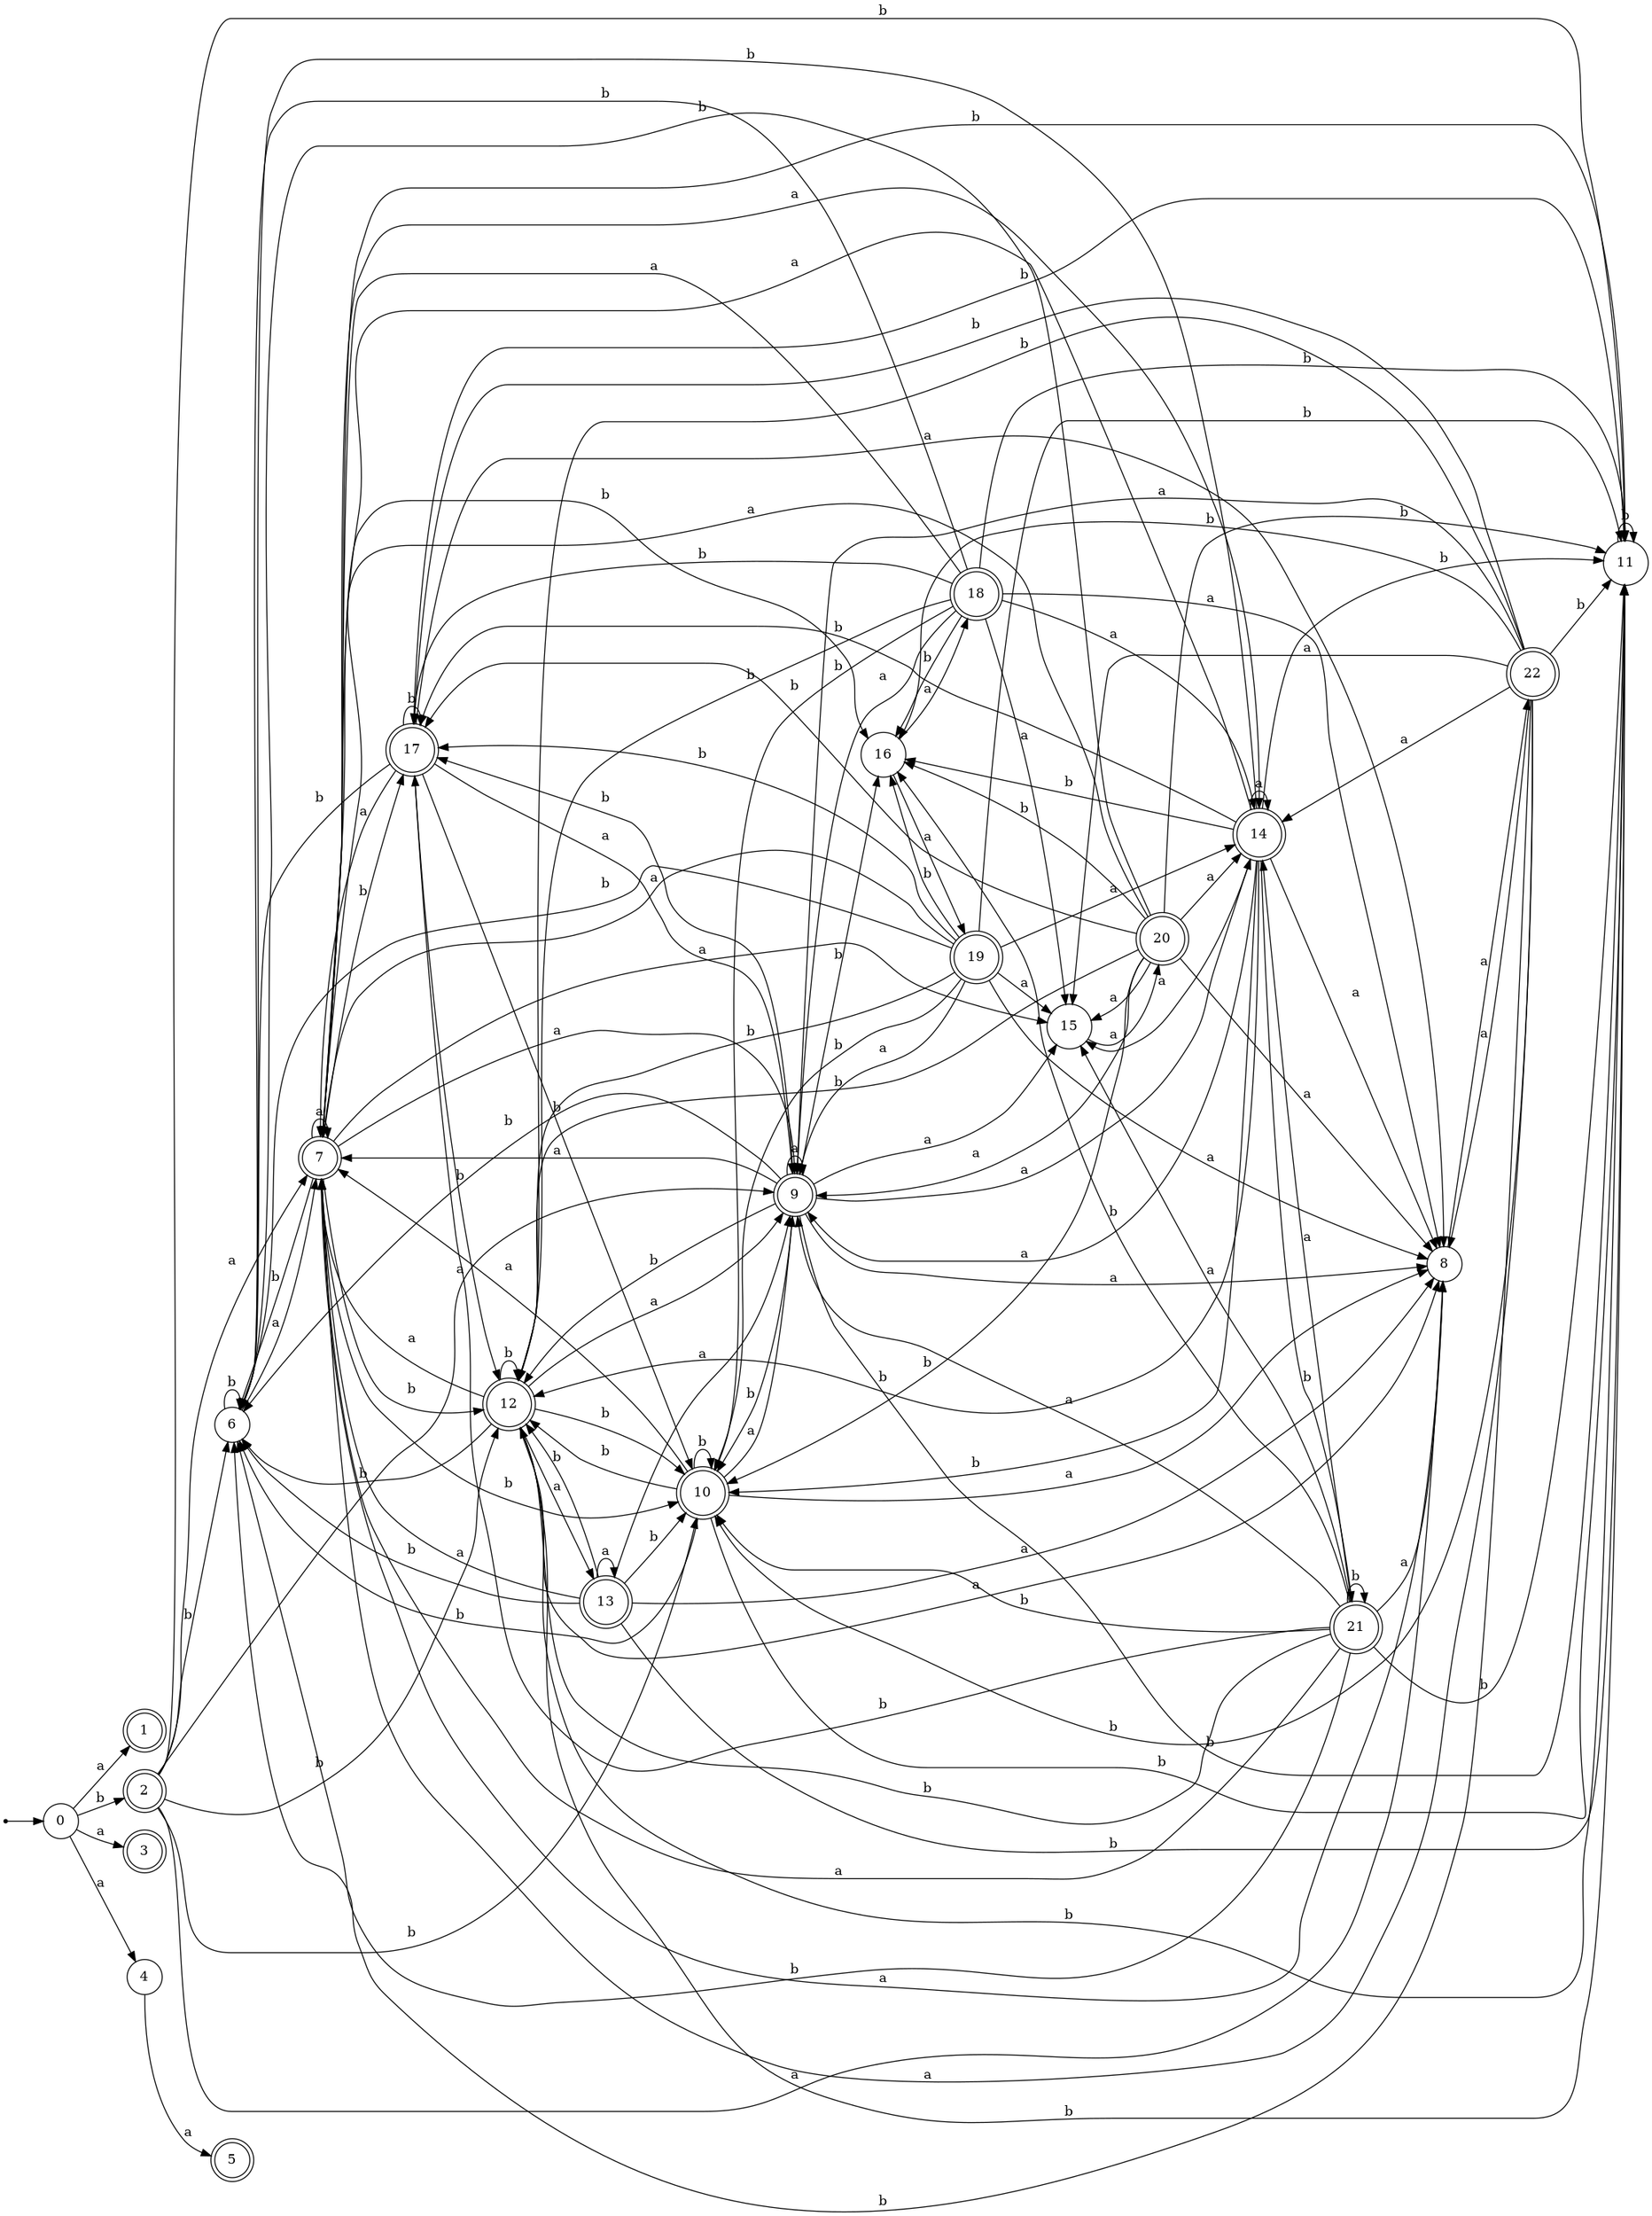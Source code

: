 digraph finite_state_machine {
rankdir=LR;
size="20,20";
node [shape = point]; "dummy0"
node [shape = circle]; "0";
"dummy0" -> "0";
node [shape = doublecircle]; "1";node [shape = doublecircle]; "2";node [shape = doublecircle]; "3";node [shape = circle]; "4";
node [shape = doublecircle]; "5";node [shape = circle]; "6";
node [shape = doublecircle]; "7";node [shape = circle]; "8";
node [shape = doublecircle]; "9";node [shape = doublecircle]; "10";node [shape = circle]; "11";
node [shape = doublecircle]; "12";node [shape = doublecircle]; "13";node [shape = doublecircle]; "14";node [shape = circle]; "15";
node [shape = circle]; "16";
node [shape = doublecircle]; "17";node [shape = doublecircle]; "18";node [shape = doublecircle]; "19";node [shape = doublecircle]; "20";node [shape = doublecircle]; "21";node [shape = doublecircle]; "22";"0" -> "1" [label = "a"];
 "0" -> "3" [label = "a"];
 "0" -> "4" [label = "a"];
 "0" -> "2" [label = "b"];
 "4" -> "5" [label = "a"];
 "2" -> "10" [label = "b"];
 "2" -> "11" [label = "b"];
 "2" -> "12" [label = "b"];
 "2" -> "6" [label = "b"];
 "2" -> "8" [label = "a"];
 "2" -> "9" [label = "a"];
 "2" -> "7" [label = "a"];
 "12" -> "10" [label = "b"];
 "12" -> "11" [label = "b"];
 "12" -> "12" [label = "b"];
 "12" -> "6" [label = "b"];
 "12" -> "8" [label = "a"];
 "12" -> "9" [label = "a"];
 "12" -> "13" [label = "a"];
 "12" -> "7" [label = "a"];
 "13" -> "8" [label = "a"];
 "13" -> "9" [label = "a"];
 "13" -> "13" [label = "a"];
 "13" -> "7" [label = "a"];
 "13" -> "10" [label = "b"];
 "13" -> "11" [label = "b"];
 "13" -> "12" [label = "b"];
 "13" -> "6" [label = "b"];
 "11" -> "11" [label = "b"];
 "11" -> "12" [label = "b"];
 "10" -> "10" [label = "b"];
 "10" -> "11" [label = "b"];
 "10" -> "12" [label = "b"];
 "10" -> "6" [label = "b"];
 "10" -> "8" [label = "a"];
 "10" -> "9" [label = "a"];
 "10" -> "7" [label = "a"];
 "9" -> "7" [label = "a"];
 "9" -> "8" [label = "a"];
 "9" -> "9" [label = "a"];
 "9" -> "14" [label = "a"];
 "9" -> "15" [label = "a"];
 "9" -> "16" [label = "b"];
 "9" -> "17" [label = "b"];
 "9" -> "6" [label = "b"];
 "9" -> "10" [label = "b"];
 "9" -> "11" [label = "b"];
 "9" -> "12" [label = "b"];
 "17" -> "17" [label = "b"];
 "17" -> "6" [label = "b"];
 "17" -> "10" [label = "b"];
 "17" -> "11" [label = "b"];
 "17" -> "12" [label = "b"];
 "17" -> "8" [label = "a"];
 "17" -> "9" [label = "a"];
 "17" -> "7" [label = "a"];
 "16" -> "18" [label = "a"];
 "16" -> "19" [label = "a"];
 "19" -> "16" [label = "b"];
 "19" -> "17" [label = "b"];
 "19" -> "6" [label = "b"];
 "19" -> "10" [label = "b"];
 "19" -> "11" [label = "b"];
 "19" -> "12" [label = "b"];
 "19" -> "7" [label = "a"];
 "19" -> "8" [label = "a"];
 "19" -> "9" [label = "a"];
 "19" -> "14" [label = "a"];
 "19" -> "15" [label = "a"];
 "18" -> "16" [label = "b"];
 "18" -> "17" [label = "b"];
 "18" -> "6" [label = "b"];
 "18" -> "10" [label = "b"];
 "18" -> "11" [label = "b"];
 "18" -> "12" [label = "b"];
 "18" -> "7" [label = "a"];
 "18" -> "8" [label = "a"];
 "18" -> "9" [label = "a"];
 "18" -> "14" [label = "a"];
 "18" -> "15" [label = "a"];
 "15" -> "20" [label = "a"];
 "20" -> "7" [label = "a"];
 "20" -> "8" [label = "a"];
 "20" -> "9" [label = "a"];
 "20" -> "14" [label = "a"];
 "20" -> "15" [label = "a"];
 "20" -> "16" [label = "b"];
 "20" -> "17" [label = "b"];
 "20" -> "6" [label = "b"];
 "20" -> "10" [label = "b"];
 "20" -> "11" [label = "b"];
 "20" -> "12" [label = "b"];
 "14" -> "7" [label = "a"];
 "14" -> "8" [label = "a"];
 "14" -> "9" [label = "a"];
 "14" -> "14" [label = "a"];
 "14" -> "15" [label = "a"];
 "14" -> "16" [label = "b"];
 "14" -> "17" [label = "b"];
 "14" -> "21" [label = "b"];
 "14" -> "6" [label = "b"];
 "14" -> "10" [label = "b"];
 "14" -> "11" [label = "b"];
 "14" -> "12" [label = "b"];
 "21" -> "16" [label = "b"];
 "21" -> "17" [label = "b"];
 "21" -> "21" [label = "b"];
 "21" -> "6" [label = "b"];
 "21" -> "10" [label = "b"];
 "21" -> "11" [label = "b"];
 "21" -> "12" [label = "b"];
 "21" -> "7" [label = "a"];
 "21" -> "8" [label = "a"];
 "21" -> "9" [label = "a"];
 "21" -> "14" [label = "a"];
 "21" -> "15" [label = "a"];
 "8" -> "22" [label = "a"];
 "22" -> "7" [label = "a"];
 "22" -> "8" [label = "a"];
 "22" -> "9" [label = "a"];
 "22" -> "14" [label = "a"];
 "22" -> "15" [label = "a"];
 "22" -> "16" [label = "b"];
 "22" -> "17" [label = "b"];
 "22" -> "6" [label = "b"];
 "22" -> "10" [label = "b"];
 "22" -> "11" [label = "b"];
 "22" -> "12" [label = "b"];
 "7" -> "7" [label = "a"];
 "7" -> "8" [label = "a"];
 "7" -> "9" [label = "a"];
 "7" -> "14" [label = "a"];
 "7" -> "15" [label = "a"];
 "7" -> "16" [label = "b"];
 "7" -> "17" [label = "b"];
 "7" -> "6" [label = "b"];
 "7" -> "10" [label = "b"];
 "7" -> "11" [label = "b"];
 "7" -> "12" [label = "b"];
 "6" -> "6" [label = "b"];
 "6" -> "7" [label = "a"];
 }
